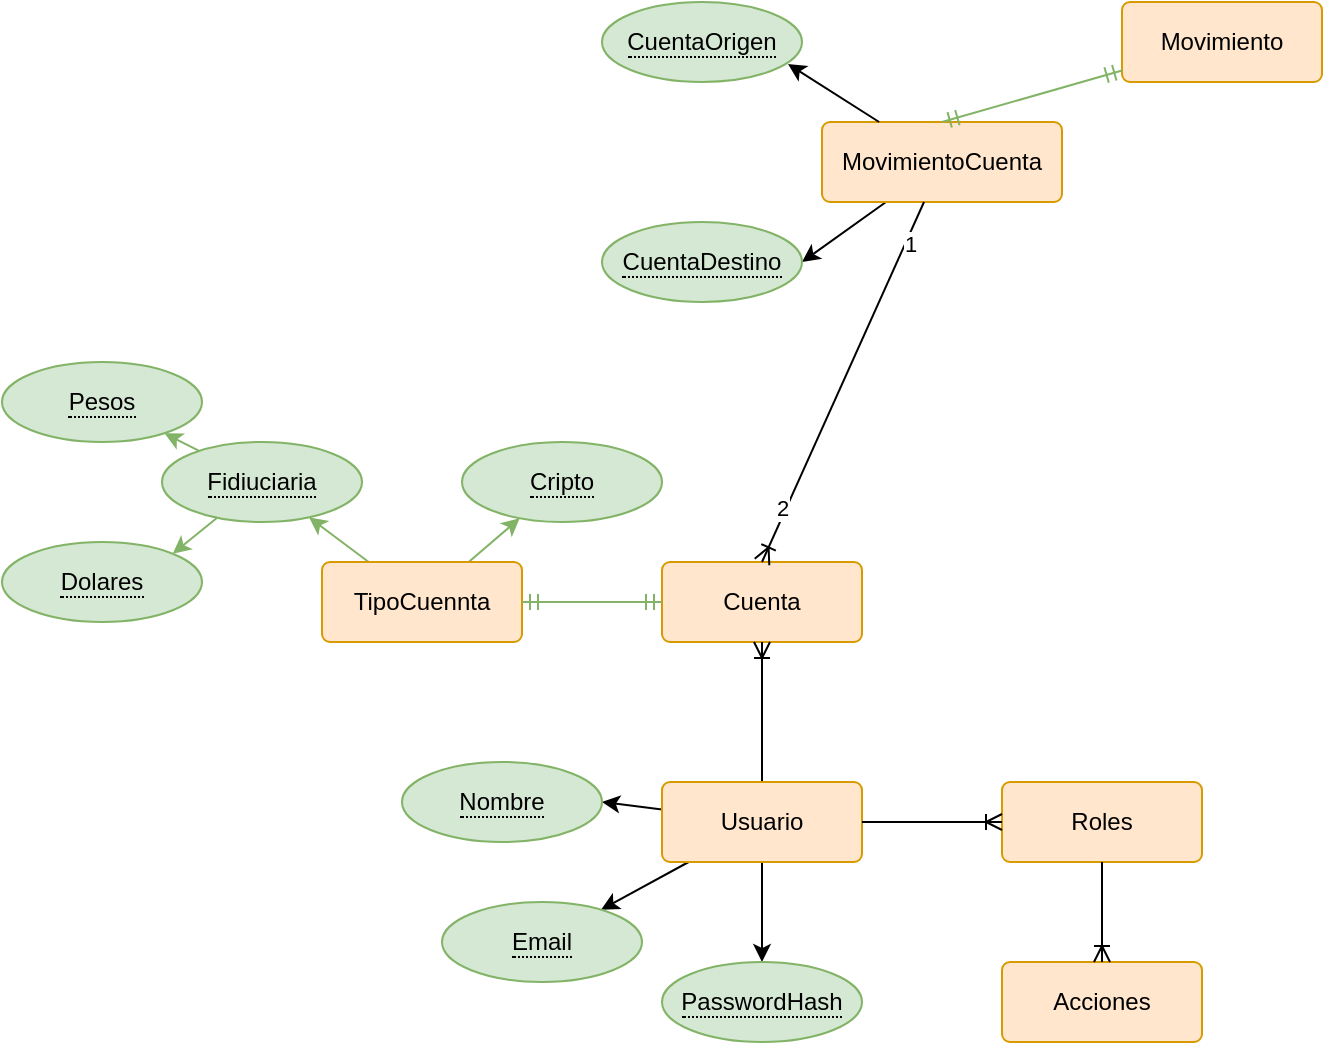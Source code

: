 <mxfile version="22.0.6" type="device">
  <diagram id="R2lEEEUBdFMjLlhIrx00" name="Page-1">
    <mxGraphModel dx="888" dy="434" grid="1" gridSize="10" guides="1" tooltips="1" connect="1" arrows="1" fold="1" page="1" pageScale="1" pageWidth="850" pageHeight="1100" math="0" shadow="0" extFonts="Permanent Marker^https://fonts.googleapis.com/css?family=Permanent+Marker">
      <root>
        <mxCell id="0" />
        <mxCell id="1" parent="0" />
        <mxCell id="1krIcXQXYlBSsBhl49E_-1" value="Cuenta" style="rounded=1;arcSize=10;whiteSpace=wrap;html=1;align=center;fillColor=#ffe6cc;strokeColor=#d79b00;" vertex="1" parent="1">
          <mxGeometry x="470" y="520" width="100" height="40" as="geometry" />
        </mxCell>
        <mxCell id="1krIcXQXYlBSsBhl49E_-6" style="rounded=0;orthogonalLoop=1;jettySize=auto;html=1;fillColor=#d5e8d4;strokeColor=#82b366;" edge="1" parent="1" source="1krIcXQXYlBSsBhl49E_-3" target="1krIcXQXYlBSsBhl49E_-4">
          <mxGeometry relative="1" as="geometry" />
        </mxCell>
        <mxCell id="1krIcXQXYlBSsBhl49E_-7" style="rounded=0;orthogonalLoop=1;jettySize=auto;html=1;fillColor=#d5e8d4;strokeColor=#82b366;" edge="1" parent="1" source="1krIcXQXYlBSsBhl49E_-3" target="1krIcXQXYlBSsBhl49E_-5">
          <mxGeometry relative="1" as="geometry" />
        </mxCell>
        <mxCell id="1krIcXQXYlBSsBhl49E_-3" value="TipoCuennta" style="rounded=1;arcSize=10;whiteSpace=wrap;html=1;align=center;fillColor=#ffe6cc;strokeColor=#d79b00;" vertex="1" parent="1">
          <mxGeometry x="300" y="520" width="100" height="40" as="geometry" />
        </mxCell>
        <mxCell id="1krIcXQXYlBSsBhl49E_-14" style="rounded=0;orthogonalLoop=1;jettySize=auto;html=1;entryX=1;entryY=0;entryDx=0;entryDy=0;fillColor=#d5e8d4;strokeColor=#82b366;" edge="1" parent="1" source="1krIcXQXYlBSsBhl49E_-4" target="1krIcXQXYlBSsBhl49E_-12">
          <mxGeometry relative="1" as="geometry" />
        </mxCell>
        <mxCell id="1krIcXQXYlBSsBhl49E_-15" style="rounded=0;orthogonalLoop=1;jettySize=auto;html=1;fillColor=#d5e8d4;strokeColor=#82b366;" edge="1" parent="1" source="1krIcXQXYlBSsBhl49E_-4" target="1krIcXQXYlBSsBhl49E_-13">
          <mxGeometry relative="1" as="geometry" />
        </mxCell>
        <mxCell id="1krIcXQXYlBSsBhl49E_-4" value="&lt;span style=&quot;border-bottom: 1px dotted&quot;&gt;Fidiuciaria&lt;/span&gt;" style="ellipse;whiteSpace=wrap;html=1;align=center;fillColor=#d5e8d4;strokeColor=#82b366;" vertex="1" parent="1">
          <mxGeometry x="220" y="460" width="100" height="40" as="geometry" />
        </mxCell>
        <mxCell id="1krIcXQXYlBSsBhl49E_-5" value="&lt;span style=&quot;border-bottom: 1px dotted&quot;&gt;Cripto&lt;/span&gt;" style="ellipse;whiteSpace=wrap;html=1;align=center;fillColor=#d5e8d4;strokeColor=#82b366;" vertex="1" parent="1">
          <mxGeometry x="370" y="460" width="100" height="40" as="geometry" />
        </mxCell>
        <mxCell id="1krIcXQXYlBSsBhl49E_-10" value="" style="fontSize=12;html=1;endArrow=ERoneToMany;rounded=0;exitX=0.5;exitY=0;exitDx=0;exitDy=0;entryX=0.5;entryY=1;entryDx=0;entryDy=0;" edge="1" parent="1" target="1krIcXQXYlBSsBhl49E_-1">
          <mxGeometry width="100" height="100" relative="1" as="geometry">
            <mxPoint x="520" y="630" as="sourcePoint" />
            <mxPoint x="590" y="600" as="targetPoint" />
          </mxGeometry>
        </mxCell>
        <mxCell id="1krIcXQXYlBSsBhl49E_-11" value="" style="edgeStyle=entityRelationEdgeStyle;fontSize=12;html=1;endArrow=ERmandOne;startArrow=ERmandOne;rounded=0;entryX=0;entryY=0.5;entryDx=0;entryDy=0;fillColor=#d5e8d4;strokeColor=#82b366;" edge="1" parent="1" source="1krIcXQXYlBSsBhl49E_-3" target="1krIcXQXYlBSsBhl49E_-1">
          <mxGeometry width="100" height="100" relative="1" as="geometry">
            <mxPoint x="490" y="700" as="sourcePoint" />
            <mxPoint x="590" y="600" as="targetPoint" />
          </mxGeometry>
        </mxCell>
        <mxCell id="1krIcXQXYlBSsBhl49E_-12" value="&lt;span style=&quot;border-bottom: 1px dotted&quot;&gt;Dolares&lt;/span&gt;" style="ellipse;whiteSpace=wrap;html=1;align=center;fillColor=#d5e8d4;strokeColor=#82b366;" vertex="1" parent="1">
          <mxGeometry x="140" y="510" width="100" height="40" as="geometry" />
        </mxCell>
        <mxCell id="1krIcXQXYlBSsBhl49E_-13" value="&lt;span style=&quot;border-bottom: 1px dotted&quot;&gt;Pesos&lt;/span&gt;" style="ellipse;whiteSpace=wrap;html=1;align=center;fillColor=#d5e8d4;strokeColor=#82b366;" vertex="1" parent="1">
          <mxGeometry x="140" y="420" width="100" height="40" as="geometry" />
        </mxCell>
        <mxCell id="1krIcXQXYlBSsBhl49E_-26" style="rounded=0;orthogonalLoop=1;jettySize=auto;html=1;entryX=1;entryY=0.5;entryDx=0;entryDy=0;" edge="1" parent="1" source="1krIcXQXYlBSsBhl49E_-16" target="1krIcXQXYlBSsBhl49E_-22">
          <mxGeometry relative="1" as="geometry" />
        </mxCell>
        <mxCell id="1krIcXQXYlBSsBhl49E_-27" style="rounded=0;orthogonalLoop=1;jettySize=auto;html=1;" edge="1" parent="1" source="1krIcXQXYlBSsBhl49E_-16" target="1krIcXQXYlBSsBhl49E_-23">
          <mxGeometry relative="1" as="geometry" />
        </mxCell>
        <mxCell id="1krIcXQXYlBSsBhl49E_-28" style="rounded=0;orthogonalLoop=1;jettySize=auto;html=1;" edge="1" parent="1" source="1krIcXQXYlBSsBhl49E_-16" target="1krIcXQXYlBSsBhl49E_-24">
          <mxGeometry relative="1" as="geometry" />
        </mxCell>
        <mxCell id="1krIcXQXYlBSsBhl49E_-16" value="Usuario" style="rounded=1;arcSize=10;whiteSpace=wrap;html=1;align=center;fillColor=#ffe6cc;strokeColor=#d79b00;" vertex="1" parent="1">
          <mxGeometry x="470" y="630" width="100" height="40" as="geometry" />
        </mxCell>
        <mxCell id="1krIcXQXYlBSsBhl49E_-17" value="Roles" style="rounded=1;arcSize=10;whiteSpace=wrap;html=1;align=center;fillColor=#ffe6cc;strokeColor=#d79b00;" vertex="1" parent="1">
          <mxGeometry x="640" y="630" width="100" height="40" as="geometry" />
        </mxCell>
        <mxCell id="1krIcXQXYlBSsBhl49E_-18" value="" style="fontSize=12;html=1;endArrow=ERoneToMany;rounded=0;exitX=1;exitY=0.5;exitDx=0;exitDy=0;entryX=0;entryY=0.5;entryDx=0;entryDy=0;" edge="1" parent="1" source="1krIcXQXYlBSsBhl49E_-16" target="1krIcXQXYlBSsBhl49E_-17">
          <mxGeometry width="100" height="100" relative="1" as="geometry">
            <mxPoint x="530" y="640" as="sourcePoint" />
            <mxPoint x="530" y="570" as="targetPoint" />
            <Array as="points">
              <mxPoint x="610" y="650" />
            </Array>
          </mxGeometry>
        </mxCell>
        <mxCell id="1krIcXQXYlBSsBhl49E_-19" value="Acciones" style="rounded=1;arcSize=10;whiteSpace=wrap;html=1;align=center;fillColor=#ffe6cc;strokeColor=#d79b00;" vertex="1" parent="1">
          <mxGeometry x="640" y="720" width="100" height="40" as="geometry" />
        </mxCell>
        <mxCell id="1krIcXQXYlBSsBhl49E_-21" value="" style="fontSize=12;html=1;endArrow=ERoneToMany;rounded=0;exitX=0.5;exitY=1;exitDx=0;exitDy=0;" edge="1" parent="1" source="1krIcXQXYlBSsBhl49E_-17" target="1krIcXQXYlBSsBhl49E_-19">
          <mxGeometry width="100" height="100" relative="1" as="geometry">
            <mxPoint x="580" y="660" as="sourcePoint" />
            <mxPoint x="650" y="660" as="targetPoint" />
          </mxGeometry>
        </mxCell>
        <mxCell id="1krIcXQXYlBSsBhl49E_-22" value="&lt;span style=&quot;border-bottom: 1px dotted&quot;&gt;Nombre&lt;/span&gt;" style="ellipse;whiteSpace=wrap;html=1;align=center;fillColor=#d5e8d4;strokeColor=#82b366;" vertex="1" parent="1">
          <mxGeometry x="340" y="620" width="100" height="40" as="geometry" />
        </mxCell>
        <mxCell id="1krIcXQXYlBSsBhl49E_-23" value="&lt;span style=&quot;border-bottom: 1px dotted&quot;&gt;Email&lt;/span&gt;" style="ellipse;whiteSpace=wrap;html=1;align=center;fillColor=#d5e8d4;strokeColor=#82b366;" vertex="1" parent="1">
          <mxGeometry x="360" y="690" width="100" height="40" as="geometry" />
        </mxCell>
        <mxCell id="1krIcXQXYlBSsBhl49E_-24" value="&lt;span style=&quot;border-bottom: 1px dotted&quot;&gt;PasswordHash&lt;/span&gt;" style="ellipse;whiteSpace=wrap;html=1;align=center;fillColor=#d5e8d4;strokeColor=#82b366;" vertex="1" parent="1">
          <mxGeometry x="470" y="720" width="100" height="40" as="geometry" />
        </mxCell>
        <mxCell id="1krIcXQXYlBSsBhl49E_-29" value="Movimiento" style="rounded=1;arcSize=10;whiteSpace=wrap;html=1;align=center;fillColor=#ffe6cc;strokeColor=#d79b00;" vertex="1" parent="1">
          <mxGeometry x="700" y="240" width="100" height="40" as="geometry" />
        </mxCell>
        <mxCell id="1krIcXQXYlBSsBhl49E_-37" style="rounded=0;orthogonalLoop=1;jettySize=auto;html=1;entryX=1;entryY=0.5;entryDx=0;entryDy=0;" edge="1" parent="1" source="1krIcXQXYlBSsBhl49E_-30" target="1krIcXQXYlBSsBhl49E_-35">
          <mxGeometry relative="1" as="geometry" />
        </mxCell>
        <mxCell id="1krIcXQXYlBSsBhl49E_-30" value="MovimientoCuenta" style="rounded=1;arcSize=10;whiteSpace=wrap;html=1;align=center;fillColor=#ffe6cc;strokeColor=#d79b00;" vertex="1" parent="1">
          <mxGeometry x="550" y="300" width="120" height="40" as="geometry" />
        </mxCell>
        <mxCell id="1krIcXQXYlBSsBhl49E_-33" value="" style="fontSize=12;html=1;endArrow=ERmandOne;startArrow=ERmandOne;rounded=0;fillColor=#d5e8d4;strokeColor=#82b366;exitX=0.5;exitY=0;exitDx=0;exitDy=0;" edge="1" parent="1" source="1krIcXQXYlBSsBhl49E_-30" target="1krIcXQXYlBSsBhl49E_-29">
          <mxGeometry width="100" height="100" relative="1" as="geometry">
            <mxPoint x="410" y="450" as="sourcePoint" />
            <mxPoint x="480" y="450" as="targetPoint" />
          </mxGeometry>
        </mxCell>
        <mxCell id="1krIcXQXYlBSsBhl49E_-34" value="&lt;span style=&quot;border-bottom: 1px dotted&quot;&gt;CuentaOrigen&lt;/span&gt;" style="ellipse;whiteSpace=wrap;html=1;align=center;fillColor=#d5e8d4;strokeColor=#82b366;" vertex="1" parent="1">
          <mxGeometry x="440" y="240" width="100" height="40" as="geometry" />
        </mxCell>
        <mxCell id="1krIcXQXYlBSsBhl49E_-35" value="&lt;span style=&quot;border-bottom: 1px dotted&quot;&gt;CuentaDestino&lt;/span&gt;" style="ellipse;whiteSpace=wrap;html=1;align=center;fillColor=#d5e8d4;strokeColor=#82b366;" vertex="1" parent="1">
          <mxGeometry x="440" y="350" width="100" height="40" as="geometry" />
        </mxCell>
        <mxCell id="1krIcXQXYlBSsBhl49E_-36" style="rounded=0;orthogonalLoop=1;jettySize=auto;html=1;entryX=0.93;entryY=0.775;entryDx=0;entryDy=0;entryPerimeter=0;" edge="1" parent="1" source="1krIcXQXYlBSsBhl49E_-30" target="1krIcXQXYlBSsBhl49E_-34">
          <mxGeometry relative="1" as="geometry" />
        </mxCell>
        <mxCell id="1krIcXQXYlBSsBhl49E_-38" value="" style="fontSize=12;html=1;endArrow=ERoneToMany;rounded=0;entryX=0.5;entryY=0;entryDx=0;entryDy=0;" edge="1" parent="1" source="1krIcXQXYlBSsBhl49E_-30" target="1krIcXQXYlBSsBhl49E_-1">
          <mxGeometry width="100" height="100" relative="1" as="geometry">
            <mxPoint x="600" y="450" as="sourcePoint" />
            <mxPoint x="670" y="450" as="targetPoint" />
          </mxGeometry>
        </mxCell>
        <mxCell id="1krIcXQXYlBSsBhl49E_-39" value="2" style="edgeLabel;html=1;align=center;verticalAlign=middle;resizable=0;points=[];" vertex="1" connectable="0" parent="1krIcXQXYlBSsBhl49E_-38">
          <mxGeometry x="0.709" y="-2" relative="1" as="geometry">
            <mxPoint as="offset" />
          </mxGeometry>
        </mxCell>
        <mxCell id="1krIcXQXYlBSsBhl49E_-40" value="1" style="edgeLabel;html=1;align=center;verticalAlign=middle;resizable=0;points=[];" vertex="1" connectable="0" parent="1krIcXQXYlBSsBhl49E_-38">
          <mxGeometry x="-0.777" y="2" relative="1" as="geometry">
            <mxPoint as="offset" />
          </mxGeometry>
        </mxCell>
      </root>
    </mxGraphModel>
  </diagram>
</mxfile>
